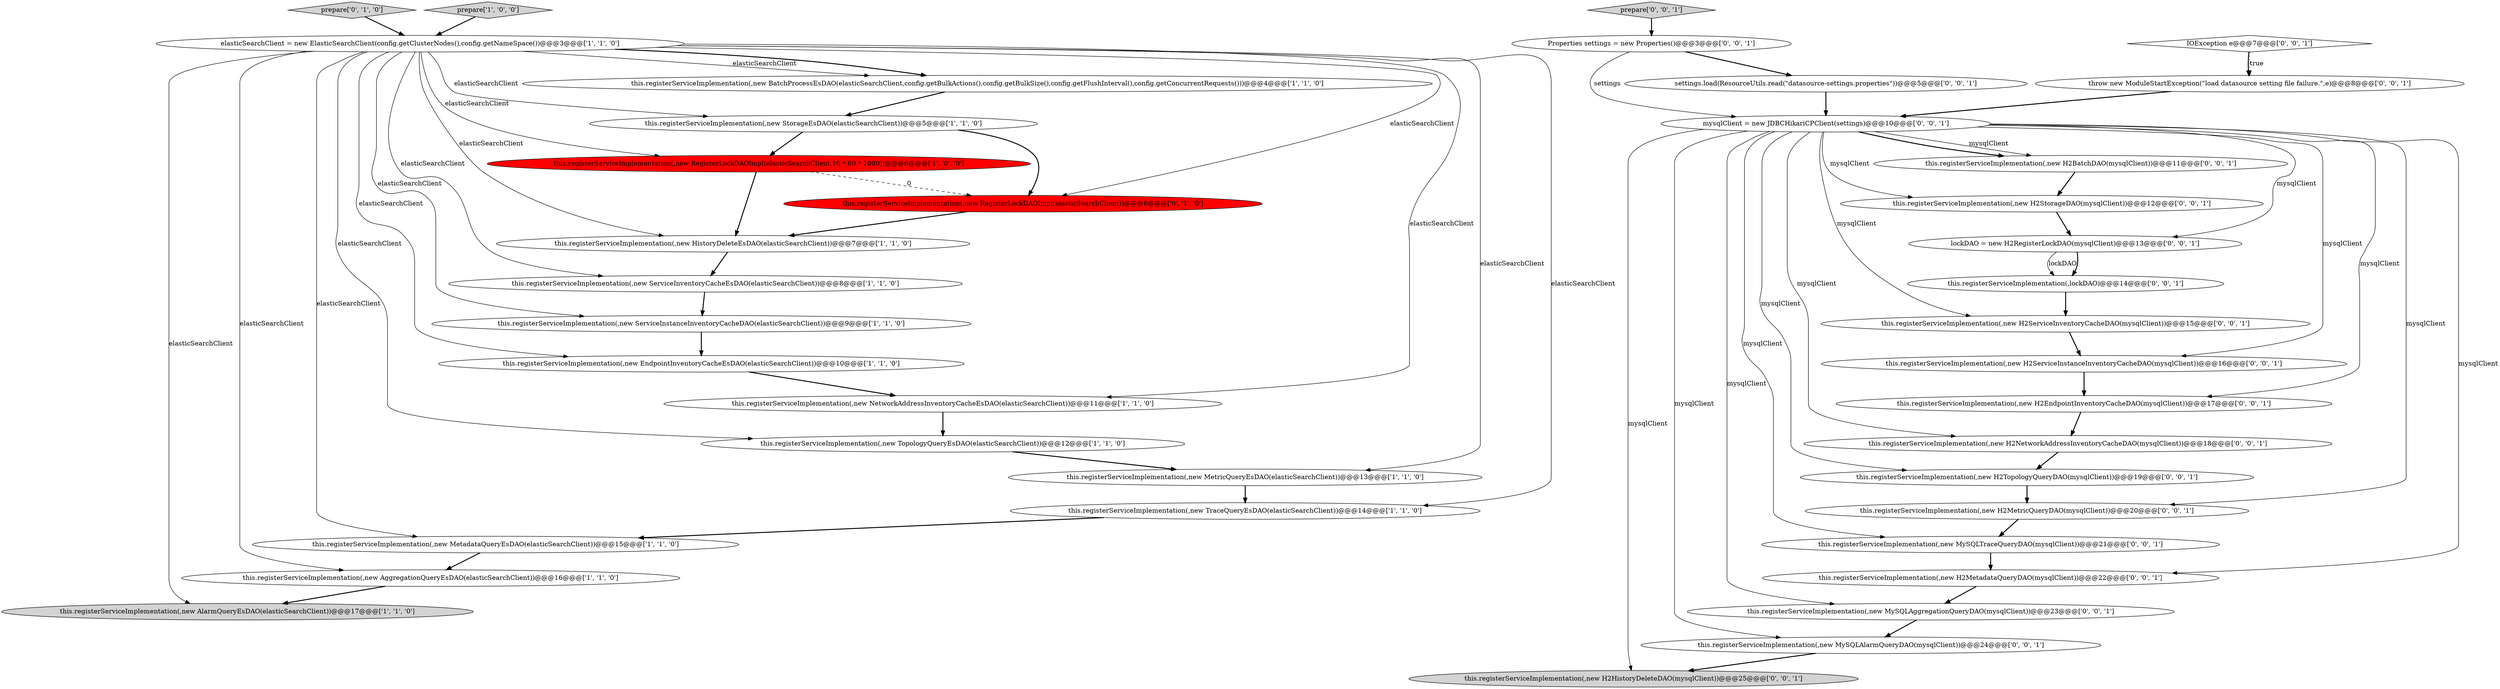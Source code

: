 digraph {
9 [style = filled, label = "this.registerServiceImplementation(,new BatchProcessEsDAO(elasticSearchClient,config.getBulkActions(),config.getBulkSize(),config.getFlushInterval(),config.getConcurrentRequests()))@@@4@@@['1', '1', '0']", fillcolor = white, shape = ellipse image = "AAA0AAABBB1BBB"];
34 [style = filled, label = "this.registerServiceImplementation(,new MySQLAggregationQueryDAO(mysqlClient))@@@23@@@['0', '0', '1']", fillcolor = white, shape = ellipse image = "AAA0AAABBB3BBB"];
11 [style = filled, label = "this.registerServiceImplementation(,new MetadataQueryEsDAO(elasticSearchClient))@@@15@@@['1', '1', '0']", fillcolor = white, shape = ellipse image = "AAA0AAABBB1BBB"];
28 [style = filled, label = "this.registerServiceImplementation(,new H2HistoryDeleteDAO(mysqlClient))@@@25@@@['0', '0', '1']", fillcolor = lightgray, shape = ellipse image = "AAA0AAABBB3BBB"];
24 [style = filled, label = "this.registerServiceImplementation(,new H2EndpointInventoryCacheDAO(mysqlClient))@@@17@@@['0', '0', '1']", fillcolor = white, shape = ellipse image = "AAA0AAABBB3BBB"];
16 [style = filled, label = "prepare['0', '1', '0']", fillcolor = lightgray, shape = diamond image = "AAA0AAABBB2BBB"];
33 [style = filled, label = "this.registerServiceImplementation(,new H2StorageDAO(mysqlClient))@@@12@@@['0', '0', '1']", fillcolor = white, shape = ellipse image = "AAA0AAABBB3BBB"];
2 [style = filled, label = "this.registerServiceImplementation(,new HistoryDeleteEsDAO(elasticSearchClient))@@@7@@@['1', '1', '0']", fillcolor = white, shape = ellipse image = "AAA0AAABBB1BBB"];
8 [style = filled, label = "this.registerServiceImplementation(,new AlarmQueryEsDAO(elasticSearchClient))@@@17@@@['1', '1', '0']", fillcolor = lightgray, shape = ellipse image = "AAA0AAABBB1BBB"];
30 [style = filled, label = "this.registerServiceImplementation(,new H2NetworkAddressInventoryCacheDAO(mysqlClient))@@@18@@@['0', '0', '1']", fillcolor = white, shape = ellipse image = "AAA0AAABBB3BBB"];
6 [style = filled, label = "this.registerServiceImplementation(,new ServiceInstanceInventoryCacheDAO(elasticSearchClient))@@@9@@@['1', '1', '0']", fillcolor = white, shape = ellipse image = "AAA0AAABBB1BBB"];
4 [style = filled, label = "this.registerServiceImplementation(,new EndpointInventoryCacheEsDAO(elasticSearchClient))@@@10@@@['1', '1', '0']", fillcolor = white, shape = ellipse image = "AAA0AAABBB1BBB"];
38 [style = filled, label = "this.registerServiceImplementation(,new H2ServiceInventoryCacheDAO(mysqlClient))@@@15@@@['0', '0', '1']", fillcolor = white, shape = ellipse image = "AAA0AAABBB3BBB"];
31 [style = filled, label = "mysqlClient = new JDBCHikariCPClient(settings)@@@10@@@['0', '0', '1']", fillcolor = white, shape = ellipse image = "AAA0AAABBB3BBB"];
1 [style = filled, label = "this.registerServiceImplementation(,new StorageEsDAO(elasticSearchClient))@@@5@@@['1', '1', '0']", fillcolor = white, shape = ellipse image = "AAA0AAABBB1BBB"];
12 [style = filled, label = "this.registerServiceImplementation(,new NetworkAddressInventoryCacheEsDAO(elasticSearchClient))@@@11@@@['1', '1', '0']", fillcolor = white, shape = ellipse image = "AAA0AAABBB1BBB"];
25 [style = filled, label = "this.registerServiceImplementation(,new H2MetadataQueryDAO(mysqlClient))@@@22@@@['0', '0', '1']", fillcolor = white, shape = ellipse image = "AAA0AAABBB3BBB"];
19 [style = filled, label = "this.registerServiceImplementation(,new H2TopologyQueryDAO(mysqlClient))@@@19@@@['0', '0', '1']", fillcolor = white, shape = ellipse image = "AAA0AAABBB3BBB"];
29 [style = filled, label = "this.registerServiceImplementation(,new H2BatchDAO(mysqlClient))@@@11@@@['0', '0', '1']", fillcolor = white, shape = ellipse image = "AAA0AAABBB3BBB"];
27 [style = filled, label = "prepare['0', '0', '1']", fillcolor = lightgray, shape = diamond image = "AAA0AAABBB3BBB"];
20 [style = filled, label = "Properties settings = new Properties()@@@3@@@['0', '0', '1']", fillcolor = white, shape = ellipse image = "AAA0AAABBB3BBB"];
18 [style = filled, label = "this.registerServiceImplementation(,lockDAO)@@@14@@@['0', '0', '1']", fillcolor = white, shape = ellipse image = "AAA0AAABBB3BBB"];
14 [style = filled, label = "this.registerServiceImplementation(,new RegisterLockDAOImpl(elasticSearchClient,10 * 60 * 1000))@@@6@@@['1', '0', '0']", fillcolor = red, shape = ellipse image = "AAA1AAABBB1BBB"];
37 [style = filled, label = "this.registerServiceImplementation(,new MySQLTraceQueryDAO(mysqlClient))@@@21@@@['0', '0', '1']", fillcolor = white, shape = ellipse image = "AAA0AAABBB3BBB"];
10 [style = filled, label = "elasticSearchClient = new ElasticSearchClient(config.getClusterNodes(),config.getNameSpace())@@@3@@@['1', '1', '0']", fillcolor = white, shape = ellipse image = "AAA0AAABBB1BBB"];
17 [style = filled, label = "this.registerServiceImplementation(,new RegisterLockDAOImpl(elasticSearchClient))@@@6@@@['0', '1', '0']", fillcolor = red, shape = ellipse image = "AAA1AAABBB2BBB"];
36 [style = filled, label = "this.registerServiceImplementation(,new H2MetricQueryDAO(mysqlClient))@@@20@@@['0', '0', '1']", fillcolor = white, shape = ellipse image = "AAA0AAABBB3BBB"];
7 [style = filled, label = "this.registerServiceImplementation(,new TopologyQueryEsDAO(elasticSearchClient))@@@12@@@['1', '1', '0']", fillcolor = white, shape = ellipse image = "AAA0AAABBB1BBB"];
26 [style = filled, label = "lockDAO = new H2RegisterLockDAO(mysqlClient)@@@13@@@['0', '0', '1']", fillcolor = white, shape = ellipse image = "AAA0AAABBB3BBB"];
0 [style = filled, label = "this.registerServiceImplementation(,new AggregationQueryEsDAO(elasticSearchClient))@@@16@@@['1', '1', '0']", fillcolor = white, shape = ellipse image = "AAA0AAABBB1BBB"];
5 [style = filled, label = "this.registerServiceImplementation(,new TraceQueryEsDAO(elasticSearchClient))@@@14@@@['1', '1', '0']", fillcolor = white, shape = ellipse image = "AAA0AAABBB1BBB"];
13 [style = filled, label = "this.registerServiceImplementation(,new MetricQueryEsDAO(elasticSearchClient))@@@13@@@['1', '1', '0']", fillcolor = white, shape = ellipse image = "AAA0AAABBB1BBB"];
15 [style = filled, label = "this.registerServiceImplementation(,new ServiceInventoryCacheEsDAO(elasticSearchClient))@@@8@@@['1', '1', '0']", fillcolor = white, shape = ellipse image = "AAA0AAABBB1BBB"];
22 [style = filled, label = "settings.load(ResourceUtils.read(\"datasource-settings.properties\"))@@@5@@@['0', '0', '1']", fillcolor = white, shape = ellipse image = "AAA0AAABBB3BBB"];
21 [style = filled, label = "IOException e@@@7@@@['0', '0', '1']", fillcolor = white, shape = diamond image = "AAA0AAABBB3BBB"];
32 [style = filled, label = "this.registerServiceImplementation(,new H2ServiceInstanceInventoryCacheDAO(mysqlClient))@@@16@@@['0', '0', '1']", fillcolor = white, shape = ellipse image = "AAA0AAABBB3BBB"];
35 [style = filled, label = "throw new ModuleStartException(\"load datasource setting file failure.\",e)@@@8@@@['0', '0', '1']", fillcolor = white, shape = ellipse image = "AAA0AAABBB3BBB"];
23 [style = filled, label = "this.registerServiceImplementation(,new MySQLAlarmQueryDAO(mysqlClient))@@@24@@@['0', '0', '1']", fillcolor = white, shape = ellipse image = "AAA0AAABBB3BBB"];
3 [style = filled, label = "prepare['1', '0', '0']", fillcolor = lightgray, shape = diamond image = "AAA0AAABBB1BBB"];
7->13 [style = bold, label=""];
4->12 [style = bold, label=""];
18->38 [style = bold, label=""];
35->31 [style = bold, label=""];
10->12 [style = solid, label="elasticSearchClient"];
25->34 [style = bold, label=""];
16->10 [style = bold, label=""];
36->37 [style = bold, label=""];
37->25 [style = bold, label=""];
31->24 [style = solid, label="mysqlClient"];
22->31 [style = bold, label=""];
31->29 [style = solid, label="mysqlClient"];
31->29 [style = bold, label=""];
15->6 [style = bold, label=""];
19->36 [style = bold, label=""];
34->23 [style = bold, label=""];
10->0 [style = solid, label="elasticSearchClient"];
10->5 [style = solid, label="elasticSearchClient"];
12->7 [style = bold, label=""];
1->17 [style = bold, label=""];
20->22 [style = bold, label=""];
33->26 [style = bold, label=""];
38->32 [style = bold, label=""];
31->38 [style = solid, label="mysqlClient"];
24->30 [style = bold, label=""];
23->28 [style = bold, label=""];
13->5 [style = bold, label=""];
3->10 [style = bold, label=""];
10->8 [style = solid, label="elasticSearchClient"];
10->1 [style = solid, label="elasticSearchClient"];
31->19 [style = solid, label="mysqlClient"];
6->4 [style = bold, label=""];
10->11 [style = solid, label="elasticSearchClient"];
11->0 [style = bold, label=""];
10->15 [style = solid, label="elasticSearchClient"];
29->33 [style = bold, label=""];
30->19 [style = bold, label=""];
17->2 [style = bold, label=""];
10->9 [style = solid, label="elasticSearchClient"];
10->7 [style = solid, label="elasticSearchClient"];
31->34 [style = solid, label="mysqlClient"];
2->15 [style = bold, label=""];
14->17 [style = dashed, label="0"];
0->8 [style = bold, label=""];
31->26 [style = solid, label="mysqlClient"];
31->30 [style = solid, label="mysqlClient"];
31->36 [style = solid, label="mysqlClient"];
10->13 [style = solid, label="elasticSearchClient"];
31->23 [style = solid, label="mysqlClient"];
20->31 [style = solid, label="settings"];
10->4 [style = solid, label="elasticSearchClient"];
10->6 [style = solid, label="elasticSearchClient"];
31->25 [style = solid, label="mysqlClient"];
31->28 [style = solid, label="mysqlClient"];
26->18 [style = solid, label="lockDAO"];
10->9 [style = bold, label=""];
1->14 [style = bold, label=""];
31->37 [style = solid, label="mysqlClient"];
31->32 [style = solid, label="mysqlClient"];
9->1 [style = bold, label=""];
14->2 [style = bold, label=""];
5->11 [style = bold, label=""];
21->35 [style = bold, label=""];
10->14 [style = solid, label="elasticSearchClient"];
32->24 [style = bold, label=""];
27->20 [style = bold, label=""];
10->2 [style = solid, label="elasticSearchClient"];
21->35 [style = dotted, label="true"];
10->17 [style = solid, label="elasticSearchClient"];
31->33 [style = solid, label="mysqlClient"];
26->18 [style = bold, label=""];
}
